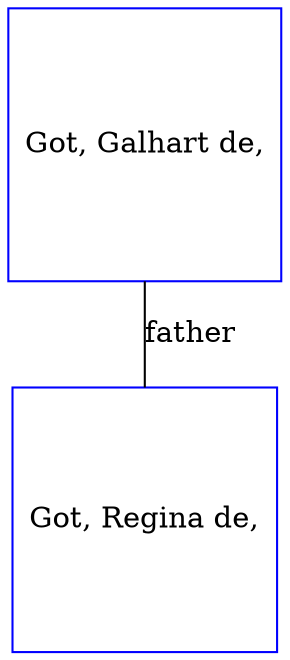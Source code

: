 digraph D {
    edge [dir=none];    node [shape=box];    "014754"   [label="Got, Galhart de,", shape=box, regular=1, color="blue"] ;
"009070"   [label="Got, Regina de,", shape=box, regular=1, color="blue"] ;
014754->009070 [label="father",arrowsize=0.0]; 
}